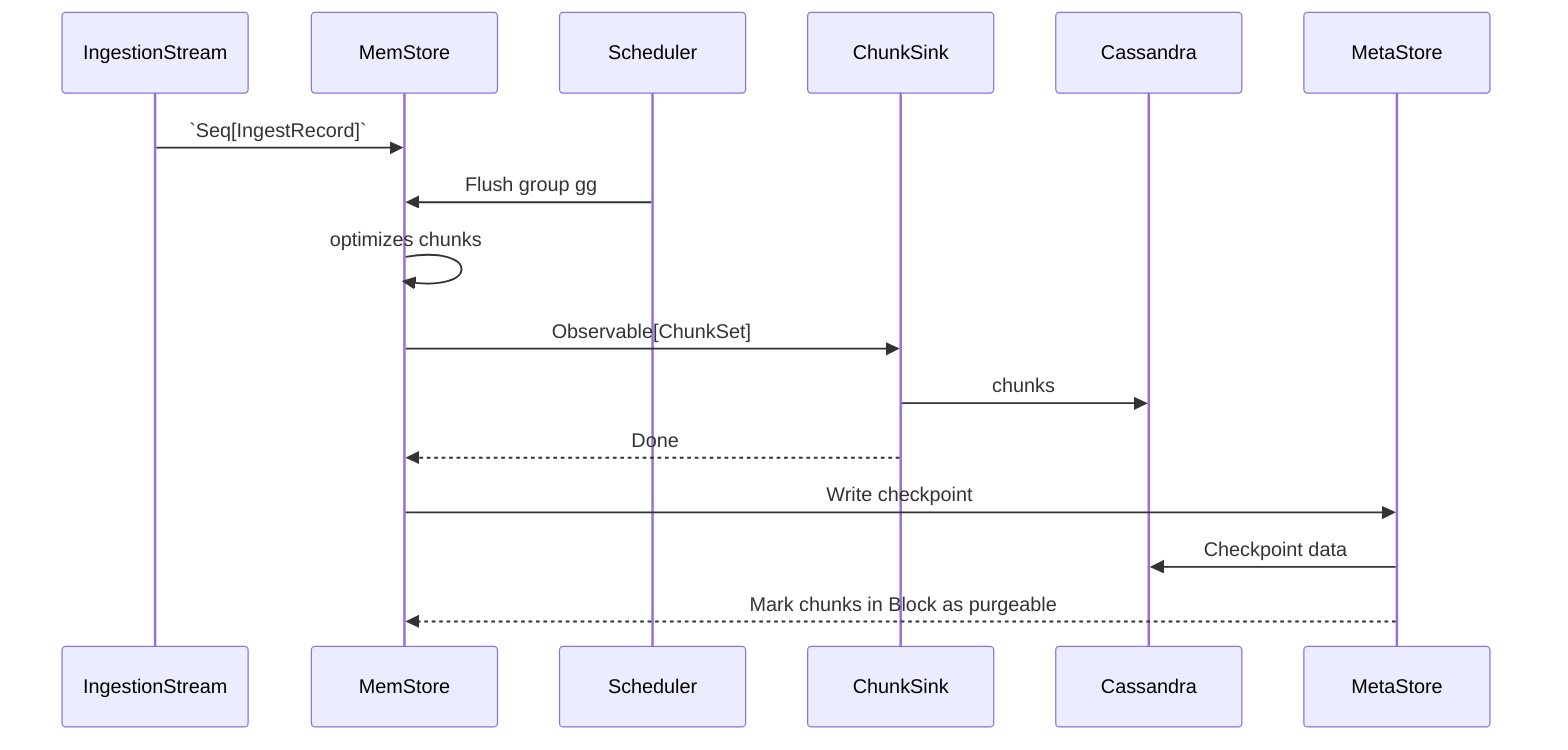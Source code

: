 sequenceDiagram
  IngestionStream->>MemStore: `Seq[IngestRecord]`
  Scheduler->>MemStore: Flush group gg
  MemStore->>MemStore: optimizes chunks
  MemStore->>ChunkSink: Observable[ChunkSet]
  ChunkSink->>Cassandra: chunks
  ChunkSink-->>MemStore: Done
  MemStore->>MetaStore: Write checkpoint
  MetaStore->>Cassandra: Checkpoint data
  MetaStore-->>MemStore: Mark chunks in Block as purgeable
